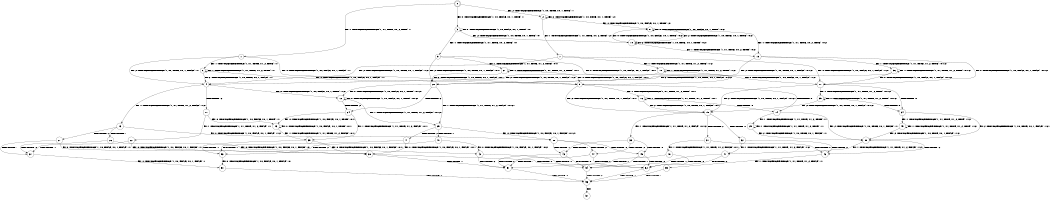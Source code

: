 digraph BCG {
size = "7, 10.5";
center = TRUE;
node [shape = circle];
0 [peripheries = 2];
0 -> 1 [label = "EX !1 !ATOMIC_EXCH_BRANCH (1, +1, TRUE, +0, 2, TRUE) !::"];
0 -> 2 [label = "EX !2 !ATOMIC_EXCH_BRANCH (1, +0, TRUE, +0, 1, TRUE) !::"];
0 -> 3 [label = "EX !0 !ATOMIC_EXCH_BRANCH (1, +0, FALSE, +0, 1, TRUE) !::"];
1 -> 4 [label = "EX !2 !ATOMIC_EXCH_BRANCH (1, +0, TRUE, +0, 1, FALSE) !:1:"];
1 -> 5 [label = "EX !0 !ATOMIC_EXCH_BRANCH (1, +0, FALSE, +0, 1, FALSE) !:1:"];
1 -> 6 [label = "EX !1 !ATOMIC_EXCH_BRANCH (1, +1, TRUE, +1, 2, TRUE) !:1:"];
2 -> 7 [label = "EX !1 !ATOMIC_EXCH_BRANCH (1, +1, TRUE, +0, 2, TRUE) !:2:"];
2 -> 8 [label = "EX !0 !ATOMIC_EXCH_BRANCH (1, +0, FALSE, +0, 1, TRUE) !:2:"];
2 -> 2 [label = "EX !2 !ATOMIC_EXCH_BRANCH (1, +0, TRUE, +0, 1, TRUE) !:2:"];
3 -> 9 [label = "EX !1 !ATOMIC_EXCH_BRANCH (1, +1, TRUE, +0, 2, TRUE) !:0:"];
3 -> 10 [label = "EX !2 !ATOMIC_EXCH_BRANCH (1, +0, TRUE, +0, 1, TRUE) !:0:"];
3 -> 3 [label = "EX !0 !ATOMIC_EXCH_BRANCH (1, +0, FALSE, +0, 1, TRUE) !:0:"];
4 -> 11 [label = "TERMINATE !2"];
4 -> 12 [label = "EX !0 !ATOMIC_EXCH_BRANCH (1, +0, FALSE, +0, 1, TRUE) !:1:2:"];
4 -> 13 [label = "EX !1 !ATOMIC_EXCH_BRANCH (1, +1, TRUE, +1, 2, FALSE) !:1:2:"];
5 -> 14 [label = "TERMINATE !0"];
5 -> 15 [label = "EX !2 !ATOMIC_EXCH_BRANCH (1, +0, TRUE, +0, 1, FALSE) !:0:1:"];
5 -> 16 [label = "EX !1 !ATOMIC_EXCH_BRANCH (1, +1, TRUE, +1, 2, TRUE) !:0:1:"];
6 -> 4 [label = "EX !2 !ATOMIC_EXCH_BRANCH (1, +0, TRUE, +0, 1, FALSE) !:1:"];
6 -> 5 [label = "EX !0 !ATOMIC_EXCH_BRANCH (1, +0, FALSE, +0, 1, FALSE) !:1:"];
6 -> 6 [label = "EX !1 !ATOMIC_EXCH_BRANCH (1, +1, TRUE, +1, 2, TRUE) !:1:"];
7 -> 17 [label = "EX !0 !ATOMIC_EXCH_BRANCH (1, +0, FALSE, +0, 1, FALSE) !:1:2:"];
7 -> 4 [label = "EX !2 !ATOMIC_EXCH_BRANCH (1, +0, TRUE, +0, 1, FALSE) !:1:2:"];
7 -> 18 [label = "EX !1 !ATOMIC_EXCH_BRANCH (1, +1, TRUE, +1, 2, TRUE) !:1:2:"];
8 -> 19 [label = "EX !1 !ATOMIC_EXCH_BRANCH (1, +1, TRUE, +0, 2, TRUE) !:0:2:"];
8 -> 10 [label = "EX !2 !ATOMIC_EXCH_BRANCH (1, +0, TRUE, +0, 1, TRUE) !:0:2:"];
8 -> 8 [label = "EX !0 !ATOMIC_EXCH_BRANCH (1, +0, FALSE, +0, 1, TRUE) !:0:2:"];
9 -> 20 [label = "EX !2 !ATOMIC_EXCH_BRANCH (1, +0, TRUE, +0, 1, FALSE) !:0:1:"];
9 -> 21 [label = "EX !1 !ATOMIC_EXCH_BRANCH (1, +1, TRUE, +1, 2, TRUE) !:0:1:"];
9 -> 5 [label = "EX !0 !ATOMIC_EXCH_BRANCH (1, +0, FALSE, +0, 1, FALSE) !:0:1:"];
10 -> 19 [label = "EX !1 !ATOMIC_EXCH_BRANCH (1, +1, TRUE, +0, 2, TRUE) !:0:2:"];
10 -> 10 [label = "EX !2 !ATOMIC_EXCH_BRANCH (1, +0, TRUE, +0, 1, TRUE) !:0:2:"];
10 -> 8 [label = "EX !0 !ATOMIC_EXCH_BRANCH (1, +0, FALSE, +0, 1, TRUE) !:0:2:"];
11 -> 22 [label = "EX !1 !ATOMIC_EXCH_BRANCH (1, +1, TRUE, +1, 2, FALSE) !:1:"];
11 -> 23 [label = "EX !0 !ATOMIC_EXCH_BRANCH (1, +0, FALSE, +0, 1, TRUE) !:1:"];
12 -> 24 [label = "TERMINATE !2"];
12 -> 25 [label = "EX !1 !ATOMIC_EXCH_BRANCH (1, +1, TRUE, +1, 2, FALSE) !:0:1:2:"];
12 -> 12 [label = "EX !0 !ATOMIC_EXCH_BRANCH (1, +0, FALSE, +0, 1, TRUE) !:0:1:2:"];
13 -> 26 [label = "TERMINATE !1"];
13 -> 27 [label = "TERMINATE !2"];
13 -> 28 [label = "EX !0 !ATOMIC_EXCH_BRANCH (1, +0, FALSE, +0, 1, FALSE) !:1:2:"];
14 -> 29 [label = "EX !1 !ATOMIC_EXCH_BRANCH (1, +1, TRUE, +1, 2, TRUE) !:1:"];
14 -> 30 [label = "EX !2 !ATOMIC_EXCH_BRANCH (1, +0, TRUE, +0, 1, FALSE) !:1:"];
15 -> 31 [label = "TERMINATE !2"];
15 -> 32 [label = "TERMINATE !0"];
15 -> 33 [label = "EX !1 !ATOMIC_EXCH_BRANCH (1, +1, TRUE, +1, 2, FALSE) !:0:1:2:"];
16 -> 14 [label = "TERMINATE !0"];
16 -> 15 [label = "EX !2 !ATOMIC_EXCH_BRANCH (1, +0, TRUE, +0, 1, FALSE) !:0:1:"];
16 -> 16 [label = "EX !1 !ATOMIC_EXCH_BRANCH (1, +1, TRUE, +1, 2, TRUE) !:0:1:"];
17 -> 34 [label = "TERMINATE !0"];
17 -> 15 [label = "EX !2 !ATOMIC_EXCH_BRANCH (1, +0, TRUE, +0, 1, FALSE) !:0:1:2:"];
17 -> 35 [label = "EX !1 !ATOMIC_EXCH_BRANCH (1, +1, TRUE, +1, 2, TRUE) !:0:1:2:"];
18 -> 17 [label = "EX !0 !ATOMIC_EXCH_BRANCH (1, +0, FALSE, +0, 1, FALSE) !:1:2:"];
18 -> 4 [label = "EX !2 !ATOMIC_EXCH_BRANCH (1, +0, TRUE, +0, 1, FALSE) !:1:2:"];
18 -> 18 [label = "EX !1 !ATOMIC_EXCH_BRANCH (1, +1, TRUE, +1, 2, TRUE) !:1:2:"];
19 -> 20 [label = "EX !2 !ATOMIC_EXCH_BRANCH (1, +0, TRUE, +0, 1, FALSE) !:0:1:2:"];
19 -> 36 [label = "EX !1 !ATOMIC_EXCH_BRANCH (1, +1, TRUE, +1, 2, TRUE) !:0:1:2:"];
19 -> 17 [label = "EX !0 !ATOMIC_EXCH_BRANCH (1, +0, FALSE, +0, 1, FALSE) !:0:1:2:"];
20 -> 24 [label = "TERMINATE !2"];
20 -> 25 [label = "EX !1 !ATOMIC_EXCH_BRANCH (1, +1, TRUE, +1, 2, FALSE) !:0:1:2:"];
20 -> 12 [label = "EX !0 !ATOMIC_EXCH_BRANCH (1, +0, FALSE, +0, 1, TRUE) !:0:1:2:"];
21 -> 20 [label = "EX !2 !ATOMIC_EXCH_BRANCH (1, +0, TRUE, +0, 1, FALSE) !:0:1:"];
21 -> 21 [label = "EX !1 !ATOMIC_EXCH_BRANCH (1, +1, TRUE, +1, 2, TRUE) !:0:1:"];
21 -> 5 [label = "EX !0 !ATOMIC_EXCH_BRANCH (1, +0, FALSE, +0, 1, FALSE) !:0:1:"];
22 -> 37 [label = "TERMINATE !1"];
22 -> 38 [label = "EX !0 !ATOMIC_EXCH_BRANCH (1, +0, FALSE, +0, 1, FALSE) !:1:"];
23 -> 39 [label = "EX !1 !ATOMIC_EXCH_BRANCH (1, +1, TRUE, +1, 2, FALSE) !:0:1:"];
23 -> 23 [label = "EX !0 !ATOMIC_EXCH_BRANCH (1, +0, FALSE, +0, 1, TRUE) !:0:1:"];
24 -> 39 [label = "EX !1 !ATOMIC_EXCH_BRANCH (1, +1, TRUE, +1, 2, FALSE) !:0:1:"];
24 -> 23 [label = "EX !0 !ATOMIC_EXCH_BRANCH (1, +0, FALSE, +0, 1, TRUE) !:0:1:"];
25 -> 40 [label = "TERMINATE !1"];
25 -> 41 [label = "TERMINATE !2"];
25 -> 28 [label = "EX !0 !ATOMIC_EXCH_BRANCH (1, +0, FALSE, +0, 1, FALSE) !:0:1:2:"];
26 -> 37 [label = "TERMINATE !2"];
26 -> 42 [label = "EX !0 !ATOMIC_EXCH_BRANCH (1, +0, FALSE, +0, 1, FALSE) !:2:"];
27 -> 37 [label = "TERMINATE !1"];
27 -> 38 [label = "EX !0 !ATOMIC_EXCH_BRANCH (1, +0, FALSE, +0, 1, FALSE) !:1:"];
28 -> 43 [label = "TERMINATE !1"];
28 -> 44 [label = "TERMINATE !2"];
28 -> 45 [label = "TERMINATE !0"];
29 -> 30 [label = "EX !2 !ATOMIC_EXCH_BRANCH (1, +0, TRUE, +0, 1, FALSE) !:1:"];
29 -> 29 [label = "EX !1 !ATOMIC_EXCH_BRANCH (1, +1, TRUE, +1, 2, TRUE) !:1:"];
30 -> 46 [label = "TERMINATE !2"];
30 -> 47 [label = "EX !1 !ATOMIC_EXCH_BRANCH (1, +1, TRUE, +1, 2, FALSE) !:1:2:"];
31 -> 48 [label = "EX !1 !ATOMIC_EXCH_BRANCH (1, +1, TRUE, +1, 2, FALSE) !:0:1:"];
31 -> 46 [label = "TERMINATE !0"];
32 -> 47 [label = "EX !1 !ATOMIC_EXCH_BRANCH (1, +1, TRUE, +1, 2, FALSE) !:1:2:"];
32 -> 46 [label = "TERMINATE !2"];
33 -> 43 [label = "TERMINATE !1"];
33 -> 44 [label = "TERMINATE !2"];
33 -> 45 [label = "TERMINATE !0"];
34 -> 30 [label = "EX !2 !ATOMIC_EXCH_BRANCH (1, +0, TRUE, +0, 1, FALSE) !:1:2:"];
34 -> 49 [label = "EX !1 !ATOMIC_EXCH_BRANCH (1, +1, TRUE, +1, 2, TRUE) !:1:2:"];
35 -> 34 [label = "TERMINATE !0"];
35 -> 15 [label = "EX !2 !ATOMIC_EXCH_BRANCH (1, +0, TRUE, +0, 1, FALSE) !:0:1:2:"];
35 -> 35 [label = "EX !1 !ATOMIC_EXCH_BRANCH (1, +1, TRUE, +1, 2, TRUE) !:0:1:2:"];
36 -> 20 [label = "EX !2 !ATOMIC_EXCH_BRANCH (1, +0, TRUE, +0, 1, FALSE) !:0:1:2:"];
36 -> 36 [label = "EX !1 !ATOMIC_EXCH_BRANCH (1, +1, TRUE, +1, 2, TRUE) !:0:1:2:"];
36 -> 17 [label = "EX !0 !ATOMIC_EXCH_BRANCH (1, +0, FALSE, +0, 1, FALSE) !:0:1:2:"];
37 -> 50 [label = "EX !0 !ATOMIC_EXCH_BRANCH (1, +0, FALSE, +0, 1, FALSE) !::"];
38 -> 51 [label = "TERMINATE !1"];
38 -> 52 [label = "TERMINATE !0"];
39 -> 53 [label = "TERMINATE !1"];
39 -> 38 [label = "EX !0 !ATOMIC_EXCH_BRANCH (1, +0, FALSE, +0, 1, FALSE) !:0:1:"];
40 -> 42 [label = "EX !0 !ATOMIC_EXCH_BRANCH (1, +0, FALSE, +0, 1, FALSE) !:0:2:"];
40 -> 53 [label = "TERMINATE !2"];
41 -> 38 [label = "EX !0 !ATOMIC_EXCH_BRANCH (1, +0, FALSE, +0, 1, FALSE) !:0:1:"];
41 -> 53 [label = "TERMINATE !1"];
42 -> 51 [label = "TERMINATE !2"];
42 -> 54 [label = "TERMINATE !0"];
43 -> 51 [label = "TERMINATE !2"];
43 -> 54 [label = "TERMINATE !0"];
44 -> 51 [label = "TERMINATE !1"];
44 -> 52 [label = "TERMINATE !0"];
45 -> 54 [label = "TERMINATE !1"];
45 -> 52 [label = "TERMINATE !2"];
46 -> 55 [label = "EX !1 !ATOMIC_EXCH_BRANCH (1, +1, TRUE, +1, 2, FALSE) !:1:"];
47 -> 54 [label = "TERMINATE !1"];
47 -> 52 [label = "TERMINATE !2"];
48 -> 51 [label = "TERMINATE !1"];
48 -> 52 [label = "TERMINATE !0"];
49 -> 30 [label = "EX !2 !ATOMIC_EXCH_BRANCH (1, +0, TRUE, +0, 1, FALSE) !:1:2:"];
49 -> 49 [label = "EX !1 !ATOMIC_EXCH_BRANCH (1, +1, TRUE, +1, 2, TRUE) !:1:2:"];
50 -> 56 [label = "TERMINATE !0"];
51 -> 56 [label = "TERMINATE !0"];
52 -> 56 [label = "TERMINATE !1"];
53 -> 50 [label = "EX !0 !ATOMIC_EXCH_BRANCH (1, +0, FALSE, +0, 1, FALSE) !:0:"];
54 -> 56 [label = "TERMINATE !2"];
55 -> 56 [label = "TERMINATE !1"];
56 -> 57 [label = "exit"];
}
